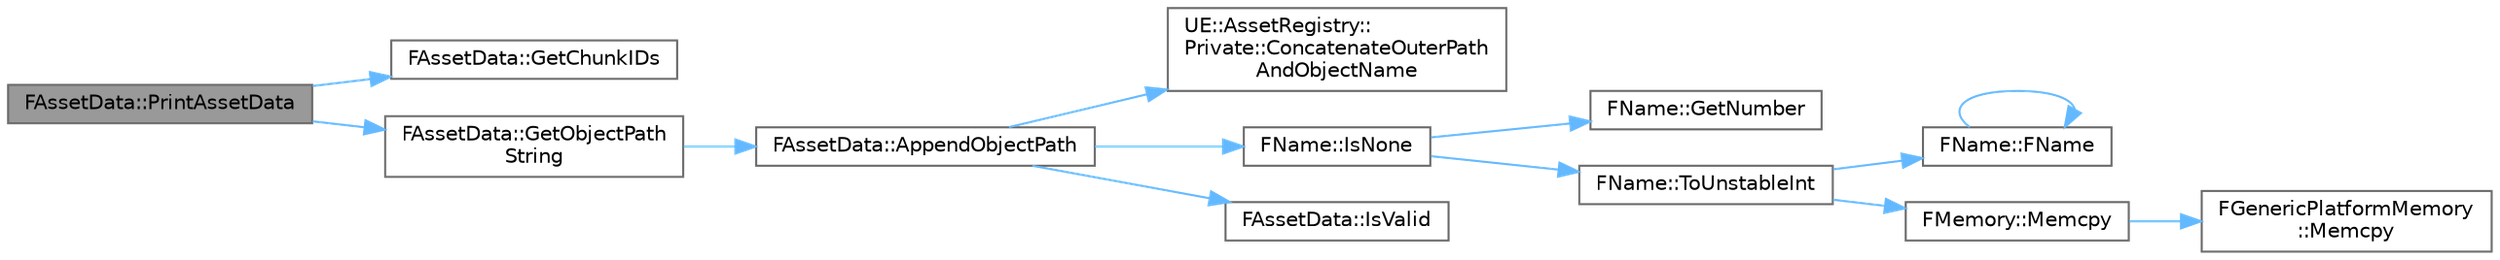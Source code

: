 digraph "FAssetData::PrintAssetData"
{
 // INTERACTIVE_SVG=YES
 // LATEX_PDF_SIZE
  bgcolor="transparent";
  edge [fontname=Helvetica,fontsize=10,labelfontname=Helvetica,labelfontsize=10];
  node [fontname=Helvetica,fontsize=10,shape=box,height=0.2,width=0.4];
  rankdir="LR";
  Node1 [id="Node000001",label="FAssetData::PrintAssetData",height=0.2,width=0.4,color="gray40", fillcolor="grey60", style="filled", fontcolor="black",tooltip="Prints the details of the asset to the log."];
  Node1 -> Node2 [id="edge1_Node000001_Node000002",color="steelblue1",style="solid",tooltip=" "];
  Node2 [id="Node000002",label="FAssetData::GetChunkIDs",height=0.2,width=0.4,color="grey40", fillcolor="white", style="filled",URL="$dd/dc3/structFAssetData.html#a8beba28355394de0f165ec7f07789ab8",tooltip=" "];
  Node1 -> Node3 [id="edge2_Node000001_Node000003",color="steelblue1",style="solid",tooltip=" "];
  Node3 [id="Node000003",label="FAssetData::GetObjectPath\lString",height=0.2,width=0.4,color="grey40", fillcolor="white", style="filled",URL="$dd/dc3/structFAssetData.html#ac398245603bc4dc7473c0d204440e4d6",tooltip="Return the object path as a string."];
  Node3 -> Node4 [id="edge3_Node000003_Node000004",color="steelblue1",style="solid",tooltip=" "];
  Node4 [id="Node000004",label="FAssetData::AppendObjectPath",height=0.2,width=0.4,color="grey40", fillcolor="white", style="filled",URL="$dd/dc3/structFAssetData.html#aad04fde4300f2d656bb52bcd2930333a",tooltip="Append the object path to the given string builder."];
  Node4 -> Node5 [id="edge4_Node000004_Node000005",color="steelblue1",style="solid",tooltip=" "];
  Node5 [id="Node000005",label="UE::AssetRegistry::\lPrivate::ConcatenateOuterPath\lAndObjectName",height=0.2,width=0.4,color="grey40", fillcolor="white", style="filled",URL="$df/d1c/namespaceUE_1_1AssetRegistry_1_1Private.html#ada72f8320cf58fd6b43cb582465b0e62",tooltip="Concatenates an existing object path with an inner object with the correct separator ('."];
  Node4 -> Node6 [id="edge5_Node000004_Node000006",color="steelblue1",style="solid",tooltip=" "];
  Node6 [id="Node000006",label="FName::IsNone",height=0.2,width=0.4,color="grey40", fillcolor="white", style="filled",URL="$d0/d53/classFName.html#aa6d8a99b693367db4dbba31eb39648f5",tooltip="True for FName(), FName(NAME_None) and FName(\"None\")"];
  Node6 -> Node7 [id="edge6_Node000006_Node000007",color="steelblue1",style="solid",tooltip=" "];
  Node7 [id="Node000007",label="FName::GetNumber",height=0.2,width=0.4,color="grey40", fillcolor="white", style="filled",URL="$d0/d53/classFName.html#ad9ae67028a6b0eae1eb43a0ab79d1b1e",tooltip=" "];
  Node6 -> Node8 [id="edge7_Node000006_Node000008",color="steelblue1",style="solid",tooltip=" "];
  Node8 [id="Node000008",label="FName::ToUnstableInt",height=0.2,width=0.4,color="grey40", fillcolor="white", style="filled",URL="$d0/d53/classFName.html#ab079e3eae1c95979ed5257d76277b060",tooltip="Returns an integer that compares equal in the same way FNames do, only usable within the current proc..."];
  Node8 -> Node9 [id="edge8_Node000008_Node000009",color="steelblue1",style="solid",tooltip=" "];
  Node9 [id="Node000009",label="FName::FName",height=0.2,width=0.4,color="grey40", fillcolor="white", style="filled",URL="$d0/d53/classFName.html#af79224dd2b82a2d82bd1050684d24179",tooltip="Create an FName with a hardcoded string index."];
  Node9 -> Node9 [id="edge9_Node000009_Node000009",color="steelblue1",style="solid",tooltip=" "];
  Node8 -> Node10 [id="edge10_Node000008_Node000010",color="steelblue1",style="solid",tooltip=" "];
  Node10 [id="Node000010",label="FMemory::Memcpy",height=0.2,width=0.4,color="grey40", fillcolor="white", style="filled",URL="$de/d4a/structFMemory.html#af5c0a2f1987809876d6d72269851e89c",tooltip=" "];
  Node10 -> Node11 [id="edge11_Node000010_Node000011",color="steelblue1",style="solid",tooltip=" "];
  Node11 [id="Node000011",label="FGenericPlatformMemory\l::Memcpy",height=0.2,width=0.4,color="grey40", fillcolor="white", style="filled",URL="$d3/dfd/structFGenericPlatformMemory.html#a13ca9511967a7af8d1c2c3beab1208e2",tooltip=" "];
  Node4 -> Node12 [id="edge12_Node000004_Node000012",color="steelblue1",style="solid",tooltip=" "];
  Node12 [id="Node000012",label="FAssetData::IsValid",height=0.2,width=0.4,color="grey40", fillcolor="white", style="filled",URL="$dd/dc3/structFAssetData.html#adcdb816ccb1c10231e1bdf4cf85f1ce4",tooltip="Checks to see if this AssetData refers to an asset or is NULL."];
}
